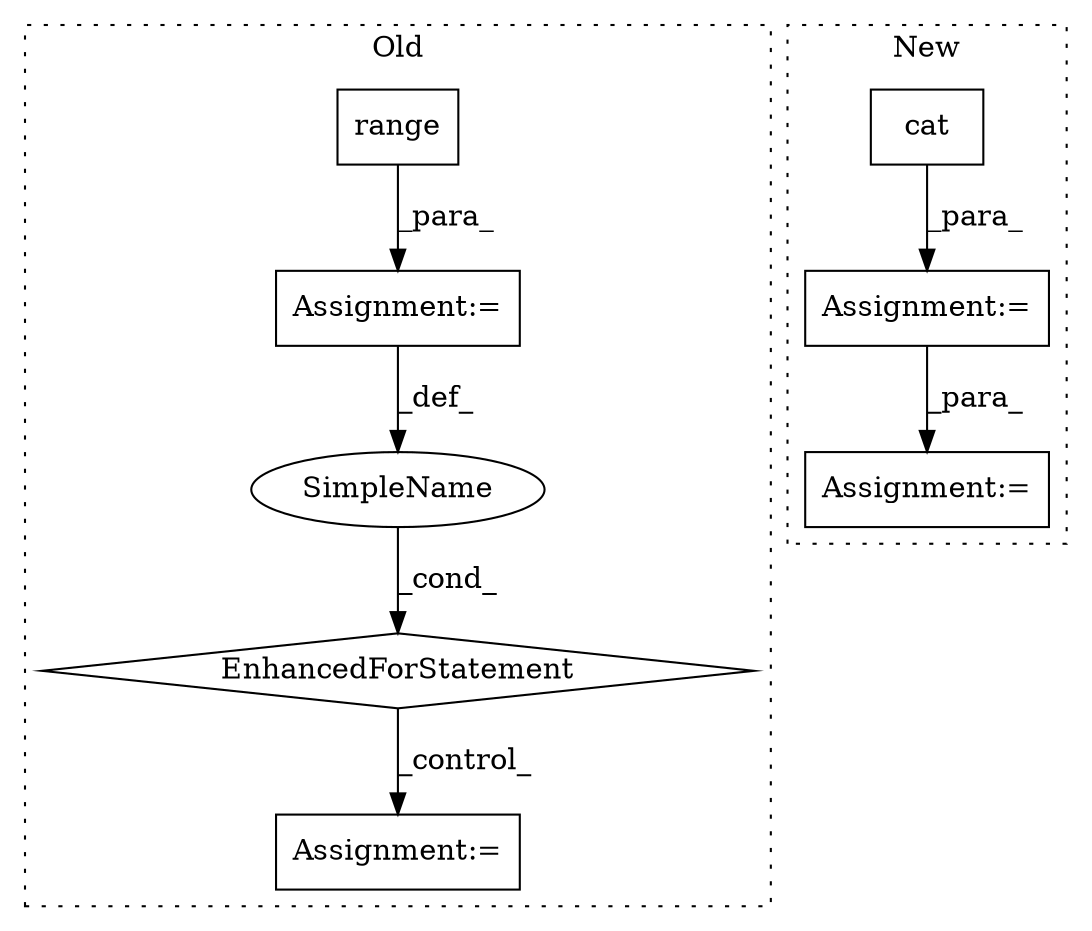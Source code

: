 digraph G {
subgraph cluster0 {
1 [label="EnhancedForStatement" a="70" s="4168,4273" l="57,2" shape="diamond"];
3 [label="Assignment:=" a="7" s="4168,4273" l="57,2" shape="box"];
5 [label="range" a="32" s="4237,4272" l="6,1" shape="box"];
6 [label="Assignment:=" a="7" s="4288" l="1" shape="box"];
7 [label="SimpleName" a="42" s="4229" l="5" shape="ellipse"];
label = "Old";
style="dotted";
}
subgraph cluster1 {
2 [label="cat" a="32" s="3716,3749" l="4,1" shape="box"];
4 [label="Assignment:=" a="7" s="3970" l="1" shape="box"];
8 [label="Assignment:=" a="7" s="3709" l="1" shape="box"];
label = "New";
style="dotted";
}
1 -> 6 [label="_control_"];
2 -> 8 [label="_para_"];
3 -> 7 [label="_def_"];
5 -> 3 [label="_para_"];
7 -> 1 [label="_cond_"];
8 -> 4 [label="_para_"];
}